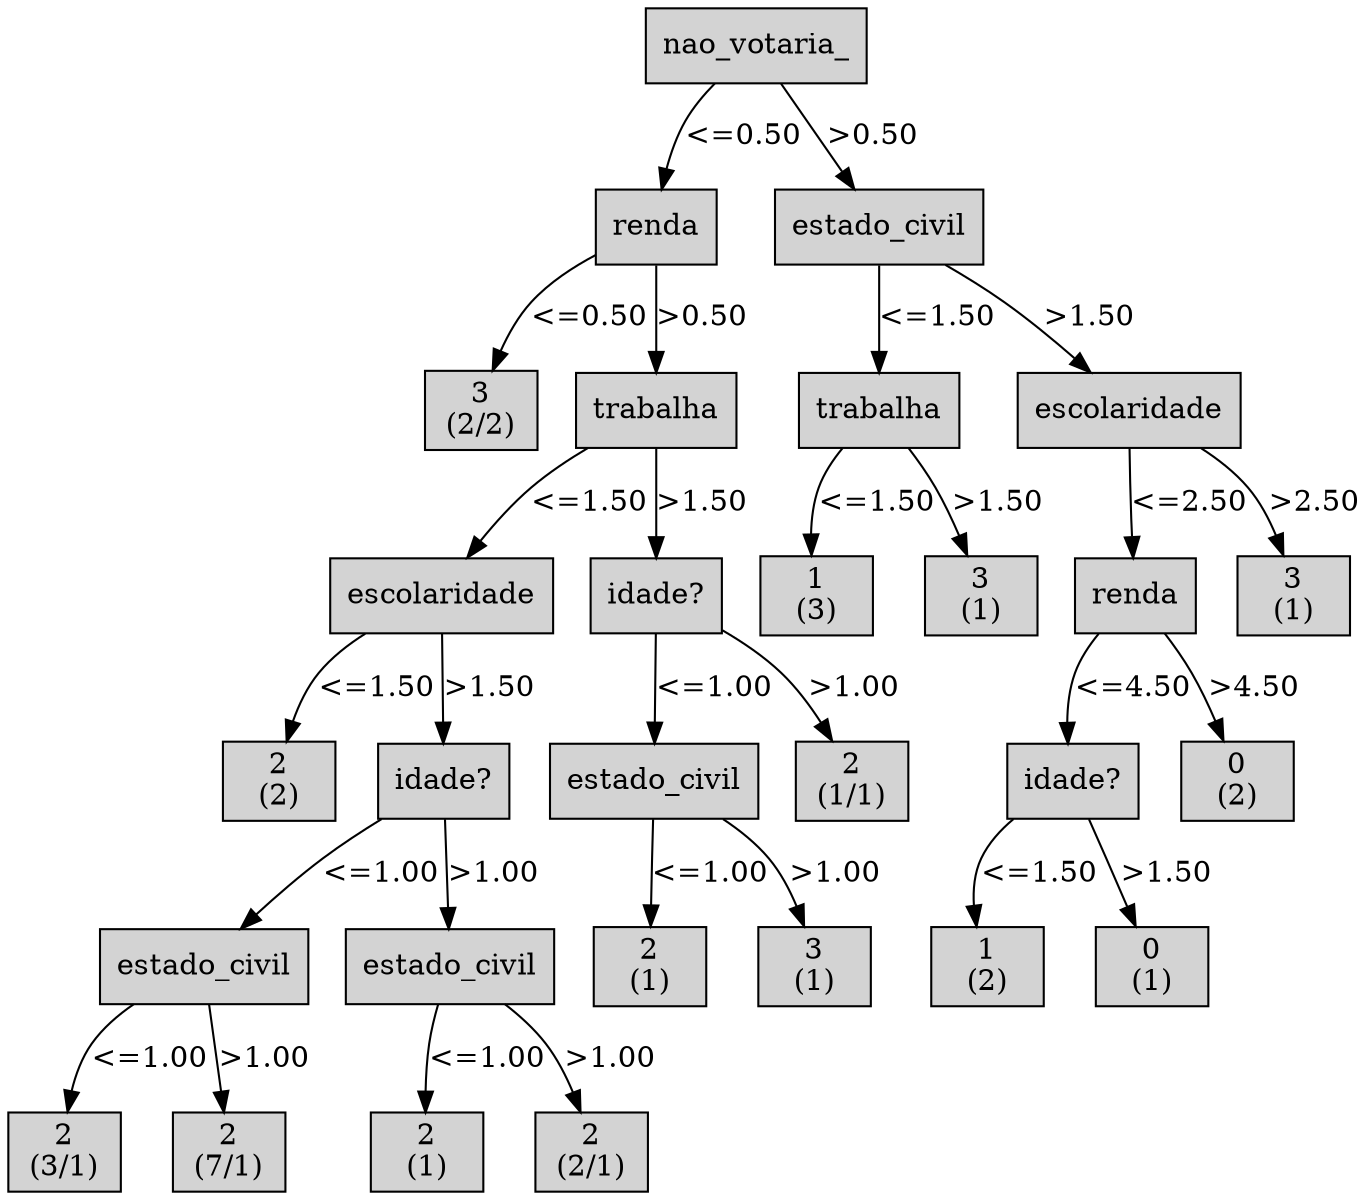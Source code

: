 digraph ID3_Tree {
"0" [shape=box, style=filled, label="nao_votaria_
", weight=1]
"1" [shape=box, style=filled, label="renda
", weight=2]
0 -> 1 [ label = "<=0.50"];
"2" [shape=box, style=filled, label="3
(2/2)
", weight=3]
1 -> 2 [ label = "<=0.50"];
"3" [shape=box, style=filled, label="trabalha
", weight=3]
1 -> 3 [ label = ">0.50"];
"4" [shape=box, style=filled, label="escolaridade
", weight=4]
3 -> 4 [ label = "<=1.50"];
"5" [shape=box, style=filled, label="2
(2)
", weight=5]
4 -> 5 [ label = "<=1.50"];
"6" [shape=box, style=filled, label="idade?
", weight=5]
4 -> 6 [ label = ">1.50"];
"7" [shape=box, style=filled, label="estado_civil
", weight=6]
6 -> 7 [ label = "<=1.00"];
"8" [shape=box, style=filled, label="2
(3/1)
", weight=7]
7 -> 8 [ label = "<=1.00"];
"9" [shape=box, style=filled, label="2
(7/1)
", weight=7]
7 -> 9 [ label = ">1.00"];
"10" [shape=box, style=filled, label="estado_civil
", weight=6]
6 -> 10 [ label = ">1.00"];
"11" [shape=box, style=filled, label="2
(1)
", weight=7]
10 -> 11 [ label = "<=1.00"];
"12" [shape=box, style=filled, label="2
(2/1)
", weight=7]
10 -> 12 [ label = ">1.00"];
"13" [shape=box, style=filled, label="idade?
", weight=4]
3 -> 13 [ label = ">1.50"];
"14" [shape=box, style=filled, label="estado_civil
", weight=5]
13 -> 14 [ label = "<=1.00"];
"15" [shape=box, style=filled, label="2
(1)
", weight=6]
14 -> 15 [ label = "<=1.00"];
"16" [shape=box, style=filled, label="3
(1)
", weight=6]
14 -> 16 [ label = ">1.00"];
"17" [shape=box, style=filled, label="2
(1/1)
", weight=5]
13 -> 17 [ label = ">1.00"];
"18" [shape=box, style=filled, label="estado_civil
", weight=2]
0 -> 18 [ label = ">0.50"];
"19" [shape=box, style=filled, label="trabalha
", weight=3]
18 -> 19 [ label = "<=1.50"];
"20" [shape=box, style=filled, label="1
(3)
", weight=4]
19 -> 20 [ label = "<=1.50"];
"21" [shape=box, style=filled, label="3
(1)
", weight=4]
19 -> 21 [ label = ">1.50"];
"22" [shape=box, style=filled, label="escolaridade
", weight=3]
18 -> 22 [ label = ">1.50"];
"23" [shape=box, style=filled, label="renda
", weight=4]
22 -> 23 [ label = "<=2.50"];
"24" [shape=box, style=filled, label="idade?
", weight=5]
23 -> 24 [ label = "<=4.50"];
"25" [shape=box, style=filled, label="1
(2)
", weight=6]
24 -> 25 [ label = "<=1.50"];
"26" [shape=box, style=filled, label="0
(1)
", weight=6]
24 -> 26 [ label = ">1.50"];
"27" [shape=box, style=filled, label="0
(2)
", weight=5]
23 -> 27 [ label = ">4.50"];
"28" [shape=box, style=filled, label="3
(1)
", weight=4]
22 -> 28 [ label = ">2.50"];
{rank=same; 0;};
{rank=same; 1;18;};
{rank=same; 2;3;19;22;};
{rank=same; 4;13;20;21;23;28;};
{rank=same; 5;6;14;17;24;27;};
{rank=same; 7;10;15;16;25;26;};
{rank=same; 8;9;11;12;};
}